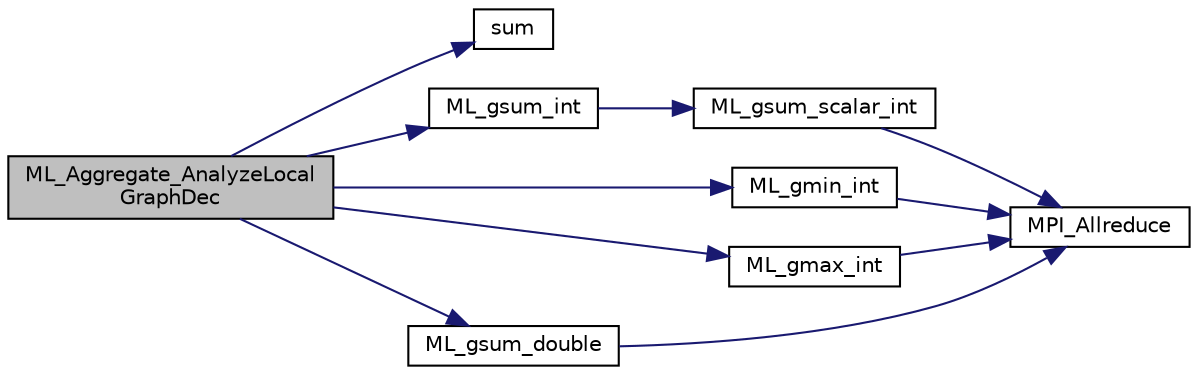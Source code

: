 digraph "ML_Aggregate_AnalyzeLocalGraphDec"
{
  edge [fontname="Helvetica",fontsize="10",labelfontname="Helvetica",labelfontsize="10"];
  node [fontname="Helvetica",fontsize="10",shape=record];
  rankdir="LR";
  Node0 [label="ML_Aggregate_AnalyzeLocal\lGraphDec",height=0.2,width=0.4,color="black", fillcolor="grey75", style="filled", fontcolor="black"];
  Node0 -> Node1 [color="midnightblue",fontsize="10",style="solid",fontname="Helvetica"];
  Node1 [label="sum",height=0.2,width=0.4,color="black", fillcolor="white", style="filled",URL="$dd/d3c/examplehs071_8m.html#ad1d7e10c2dad1043eb0e1b51f99f1b31"];
  Node0 -> Node2 [color="midnightblue",fontsize="10",style="solid",fontname="Helvetica"];
  Node2 [label="ML_gsum_int",height=0.2,width=0.4,color="black", fillcolor="white", style="filled",URL="$d6/de2/ml__utils_8c.html#aa6d1397a2d84bb92040aa1131f07394e"];
  Node2 -> Node3 [color="midnightblue",fontsize="10",style="solid",fontname="Helvetica"];
  Node3 [label="ML_gsum_scalar_int",height=0.2,width=0.4,color="black", fillcolor="white", style="filled",URL="$d6/de2/ml__utils_8c.html#a8113147d48fc7d46cf8117c0698fdad0"];
  Node3 -> Node4 [color="midnightblue",fontsize="10",style="solid",fontname="Helvetica"];
  Node4 [label="MPI_Allreduce",height=0.2,width=0.4,color="black", fillcolor="white", style="filled",URL="$dd/d91/_n___v_dot_prod_8m.html#ada2f602fc0ac693d1c0f4cd1a2fb0d50"];
  Node0 -> Node5 [color="midnightblue",fontsize="10",style="solid",fontname="Helvetica"];
  Node5 [label="ML_gmin_int",height=0.2,width=0.4,color="black", fillcolor="white", style="filled",URL="$d6/de2/ml__utils_8c.html#a6dc39bbf388de3b503d28100abb0064e"];
  Node5 -> Node4 [color="midnightblue",fontsize="10",style="solid",fontname="Helvetica"];
  Node0 -> Node6 [color="midnightblue",fontsize="10",style="solid",fontname="Helvetica"];
  Node6 [label="ML_gmax_int",height=0.2,width=0.4,color="black", fillcolor="white", style="filled",URL="$d6/de2/ml__utils_8c.html#acebad6609ad7d983059a576227273c92"];
  Node6 -> Node4 [color="midnightblue",fontsize="10",style="solid",fontname="Helvetica"];
  Node0 -> Node7 [color="midnightblue",fontsize="10",style="solid",fontname="Helvetica"];
  Node7 [label="ML_gsum_double",height=0.2,width=0.4,color="black", fillcolor="white", style="filled",URL="$d6/de2/ml__utils_8c.html#aa8205be523aca7a93bc89cbdee3b1c40"];
  Node7 -> Node4 [color="midnightblue",fontsize="10",style="solid",fontname="Helvetica"];
}
